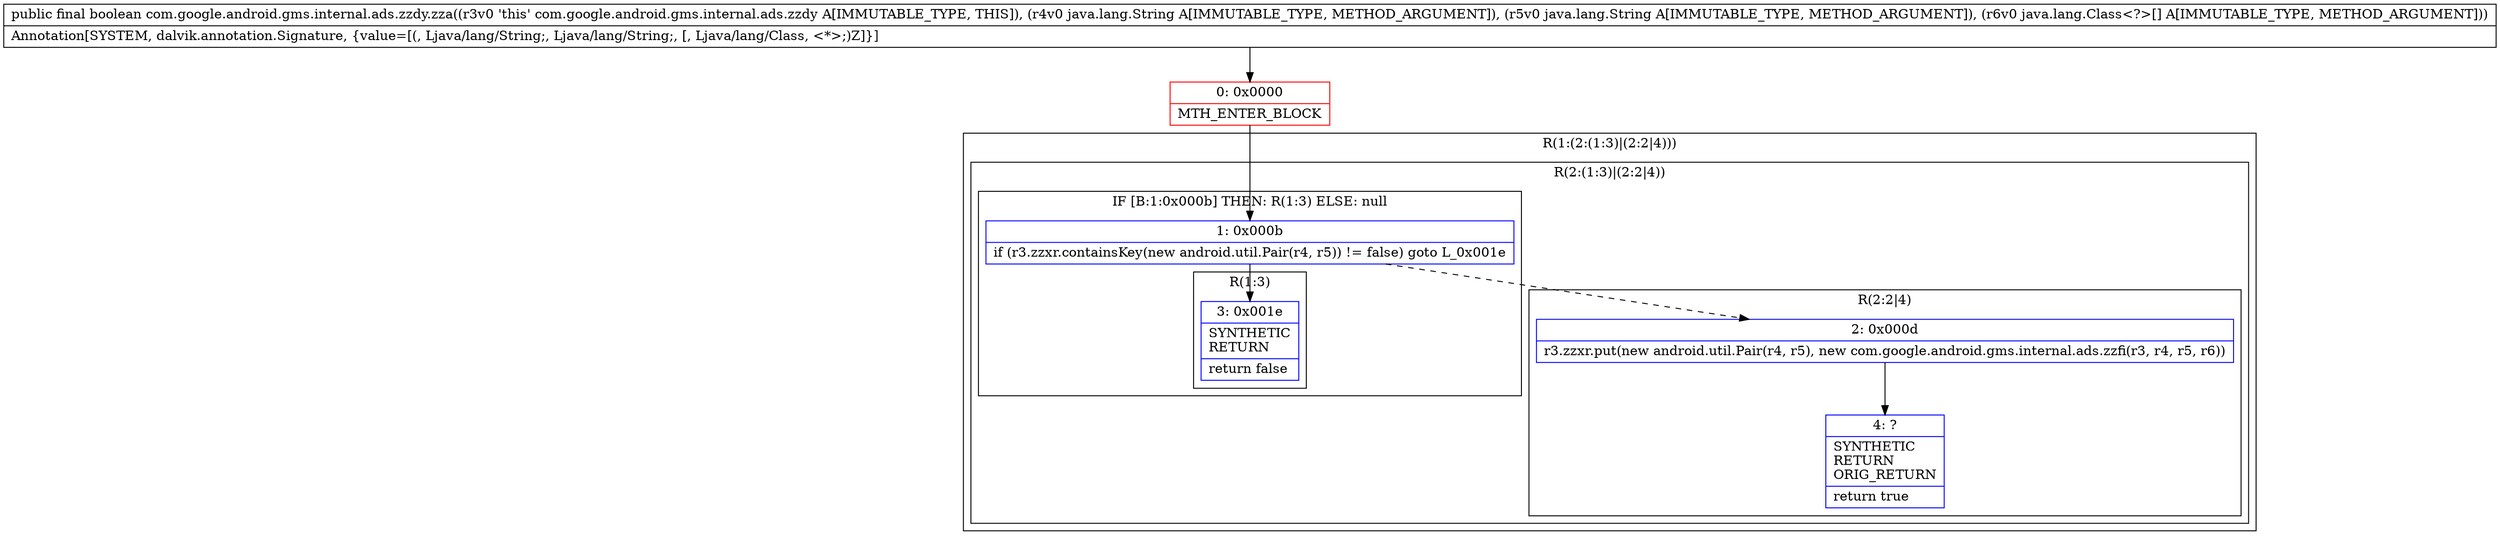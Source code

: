 digraph "CFG forcom.google.android.gms.internal.ads.zzdy.zza(Ljava\/lang\/String;Ljava\/lang\/String;[Ljava\/lang\/Class;)Z" {
subgraph cluster_Region_897268251 {
label = "R(1:(2:(1:3)|(2:2|4)))";
node [shape=record,color=blue];
subgraph cluster_Region_1450880019 {
label = "R(2:(1:3)|(2:2|4))";
node [shape=record,color=blue];
subgraph cluster_IfRegion_1277823914 {
label = "IF [B:1:0x000b] THEN: R(1:3) ELSE: null";
node [shape=record,color=blue];
Node_1 [shape=record,label="{1\:\ 0x000b|if (r3.zzxr.containsKey(new android.util.Pair(r4, r5)) != false) goto L_0x001e\l}"];
subgraph cluster_Region_2009242373 {
label = "R(1:3)";
node [shape=record,color=blue];
Node_3 [shape=record,label="{3\:\ 0x001e|SYNTHETIC\lRETURN\l|return false\l}"];
}
}
subgraph cluster_Region_461757444 {
label = "R(2:2|4)";
node [shape=record,color=blue];
Node_2 [shape=record,label="{2\:\ 0x000d|r3.zzxr.put(new android.util.Pair(r4, r5), new com.google.android.gms.internal.ads.zzfi(r3, r4, r5, r6))\l}"];
Node_4 [shape=record,label="{4\:\ ?|SYNTHETIC\lRETURN\lORIG_RETURN\l|return true\l}"];
}
}
}
Node_0 [shape=record,color=red,label="{0\:\ 0x0000|MTH_ENTER_BLOCK\l}"];
MethodNode[shape=record,label="{public final boolean com.google.android.gms.internal.ads.zzdy.zza((r3v0 'this' com.google.android.gms.internal.ads.zzdy A[IMMUTABLE_TYPE, THIS]), (r4v0 java.lang.String A[IMMUTABLE_TYPE, METHOD_ARGUMENT]), (r5v0 java.lang.String A[IMMUTABLE_TYPE, METHOD_ARGUMENT]), (r6v0 java.lang.Class\<?\>[] A[IMMUTABLE_TYPE, METHOD_ARGUMENT]))  | Annotation[SYSTEM, dalvik.annotation.Signature, \{value=[(, Ljava\/lang\/String;, Ljava\/lang\/String;, [, Ljava\/lang\/Class, \<*\>;)Z]\}]\l}"];
MethodNode -> Node_0;
Node_1 -> Node_2[style=dashed];
Node_1 -> Node_3;
Node_2 -> Node_4;
Node_0 -> Node_1;
}


